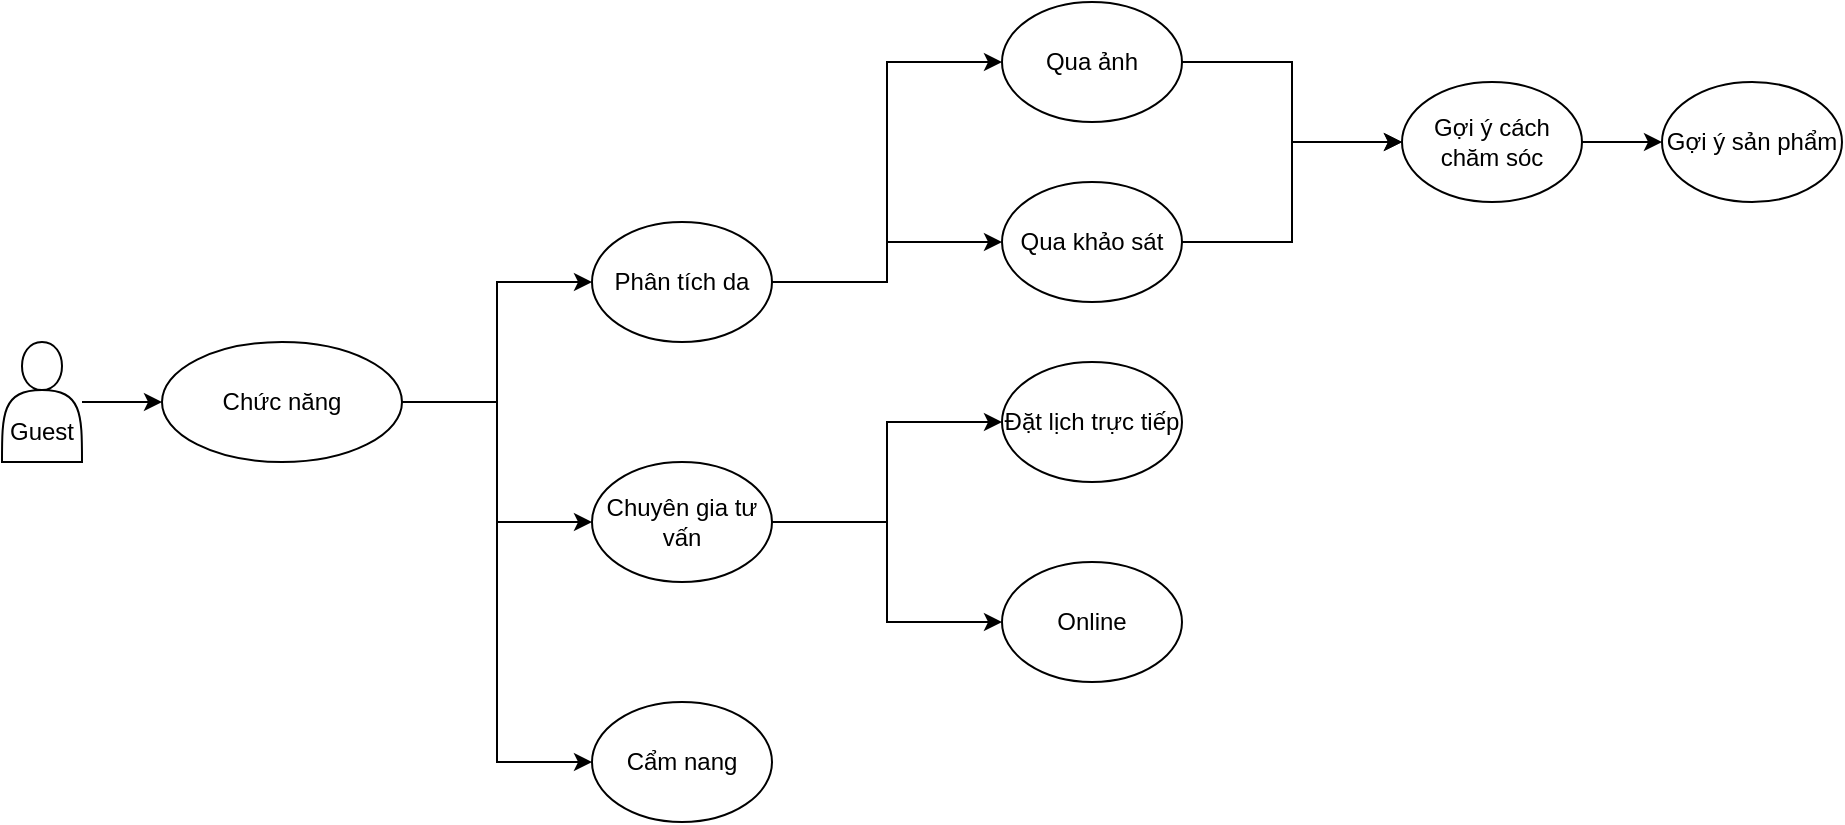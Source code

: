 <mxfile version="24.7.7">
  <diagram name="Page-1" id="bVIYpNYCum-NgFT7vBQZ">
    <mxGraphModel dx="1434" dy="744" grid="1" gridSize="10" guides="1" tooltips="1" connect="1" arrows="1" fold="1" page="1" pageScale="1" pageWidth="850" pageHeight="1100" math="0" shadow="0">
      <root>
        <mxCell id="0" />
        <mxCell id="1" parent="0" />
        <mxCell id="zjo078G5RI25TfbY9cQv-72" style="edgeStyle=orthogonalEdgeStyle;rounded=0;orthogonalLoop=1;jettySize=auto;html=1;entryX=0;entryY=0.5;entryDx=0;entryDy=0;" parent="1" source="zjo078G5RI25TfbY9cQv-18" target="zjo078G5RI25TfbY9cQv-70" edge="1">
          <mxGeometry relative="1" as="geometry" />
        </mxCell>
        <mxCell id="zjo078G5RI25TfbY9cQv-73" style="edgeStyle=orthogonalEdgeStyle;rounded=0;orthogonalLoop=1;jettySize=auto;html=1;entryX=0;entryY=0.5;entryDx=0;entryDy=0;" parent="1" source="zjo078G5RI25TfbY9cQv-18" target="zjo078G5RI25TfbY9cQv-71" edge="1">
          <mxGeometry relative="1" as="geometry" />
        </mxCell>
        <mxCell id="zjo078G5RI25TfbY9cQv-18" value="Chuyên gia tư vấn" style="ellipse;whiteSpace=wrap;html=1;" parent="1" vertex="1">
          <mxGeometry x="335" y="350" width="90" height="60" as="geometry" />
        </mxCell>
        <mxCell id="zjo078G5RI25TfbY9cQv-49" style="edgeStyle=orthogonalEdgeStyle;rounded=0;orthogonalLoop=1;jettySize=auto;html=1;" parent="1" source="zjo078G5RI25TfbY9cQv-45" target="zjo078G5RI25TfbY9cQv-18" edge="1">
          <mxGeometry relative="1" as="geometry" />
        </mxCell>
        <mxCell id="zjo078G5RI25TfbY9cQv-59" style="edgeStyle=orthogonalEdgeStyle;rounded=0;orthogonalLoop=1;jettySize=auto;html=1;" parent="1" source="zjo078G5RI25TfbY9cQv-45" target="zjo078G5RI25TfbY9cQv-58" edge="1">
          <mxGeometry relative="1" as="geometry" />
        </mxCell>
        <mxCell id="Yxggnad04uX287QkhcIc-2" style="edgeStyle=orthogonalEdgeStyle;rounded=0;orthogonalLoop=1;jettySize=auto;html=1;entryX=0;entryY=0.5;entryDx=0;entryDy=0;" edge="1" parent="1" source="zjo078G5RI25TfbY9cQv-45" target="Yxggnad04uX287QkhcIc-1">
          <mxGeometry relative="1" as="geometry" />
        </mxCell>
        <mxCell id="zjo078G5RI25TfbY9cQv-45" value="Chức năng" style="rounded=1;whiteSpace=wrap;html=1;shape=ellipse;perimeter=ellipsePerimeter;" parent="1" vertex="1">
          <mxGeometry x="120" y="290" width="120" height="60" as="geometry" />
        </mxCell>
        <mxCell id="zjo078G5RI25TfbY9cQv-86" style="edgeStyle=orthogonalEdgeStyle;rounded=0;orthogonalLoop=1;jettySize=auto;html=1;entryX=0;entryY=0.5;entryDx=0;entryDy=0;" parent="1" source="zjo078G5RI25TfbY9cQv-57" target="zjo078G5RI25TfbY9cQv-45" edge="1">
          <mxGeometry relative="1" as="geometry" />
        </mxCell>
        <mxCell id="zjo078G5RI25TfbY9cQv-57" value="&lt;div&gt;&lt;br&gt;&lt;/div&gt;&lt;div&gt;&lt;br&gt;&lt;/div&gt;&lt;div&gt;Guest&lt;/div&gt;" style="shape=actor;whiteSpace=wrap;html=1;" parent="1" vertex="1">
          <mxGeometry x="40" y="290" width="40" height="60" as="geometry" />
        </mxCell>
        <mxCell id="zjo078G5RI25TfbY9cQv-63" style="edgeStyle=orthogonalEdgeStyle;rounded=0;orthogonalLoop=1;jettySize=auto;html=1;entryX=0;entryY=0.5;entryDx=0;entryDy=0;" parent="1" source="zjo078G5RI25TfbY9cQv-58" target="zjo078G5RI25TfbY9cQv-60" edge="1">
          <mxGeometry relative="1" as="geometry" />
        </mxCell>
        <mxCell id="zjo078G5RI25TfbY9cQv-77" style="edgeStyle=orthogonalEdgeStyle;rounded=0;orthogonalLoop=1;jettySize=auto;html=1;" parent="1" source="zjo078G5RI25TfbY9cQv-58" target="zjo078G5RI25TfbY9cQv-76" edge="1">
          <mxGeometry relative="1" as="geometry" />
        </mxCell>
        <mxCell id="zjo078G5RI25TfbY9cQv-58" value="Phân tích da" style="ellipse;whiteSpace=wrap;html=1;" parent="1" vertex="1">
          <mxGeometry x="335" y="230" width="90" height="60" as="geometry" />
        </mxCell>
        <mxCell id="zjo078G5RI25TfbY9cQv-84" style="edgeStyle=orthogonalEdgeStyle;rounded=0;orthogonalLoop=1;jettySize=auto;html=1;entryX=0;entryY=0.5;entryDx=0;entryDy=0;" parent="1" source="zjo078G5RI25TfbY9cQv-60" target="zjo078G5RI25TfbY9cQv-66" edge="1">
          <mxGeometry relative="1" as="geometry" />
        </mxCell>
        <mxCell id="zjo078G5RI25TfbY9cQv-60" value="Qua ảnh" style="ellipse;whiteSpace=wrap;html=1;" parent="1" vertex="1">
          <mxGeometry x="540" y="120" width="90" height="60" as="geometry" />
        </mxCell>
        <mxCell id="zjo078G5RI25TfbY9cQv-88" style="edgeStyle=orthogonalEdgeStyle;rounded=0;orthogonalLoop=1;jettySize=auto;html=1;" parent="1" source="zjo078G5RI25TfbY9cQv-66" target="zjo078G5RI25TfbY9cQv-87" edge="1">
          <mxGeometry relative="1" as="geometry" />
        </mxCell>
        <mxCell id="zjo078G5RI25TfbY9cQv-66" value="Gợi ý cách chăm sóc&lt;span style=&quot;color: rgba(0, 0, 0, 0); font-family: monospace; font-size: 0px; text-align: start; text-wrap: nowrap;&quot;&gt;%3CmxGraphModel%3E%3Croot%3E%3CmxCell%20id%3D%220%22%2F%3E%3CmxCell%20id%3D%221%22%20parent%3D%220%22%2F%3E%3CmxCell%20id%3D%222%22%20value%3D%22Qua%20%E1%BA%A3nh%22%20style%3D%22ellipse%3BwhiteSpace%3Dwrap%3Bhtml%3D1%3B%22%20vertex%3D%221%22%20parent%3D%221%22%3E%3CmxGeometry%20x%3D%22710%22%20y%3D%2280%22%20width%3D%2290%22%20height%3D%2260%22%20as%3D%22geometry%22%2F%3E%3C%2FmxCell%3E%3C%2Froot%3E%3C%2FmxGraphModel%3E&lt;/span&gt;" style="ellipse;whiteSpace=wrap;html=1;" parent="1" vertex="1">
          <mxGeometry x="740" y="160" width="90" height="60" as="geometry" />
        </mxCell>
        <mxCell id="zjo078G5RI25TfbY9cQv-70" value="Online" style="ellipse;whiteSpace=wrap;html=1;" parent="1" vertex="1">
          <mxGeometry x="540" y="400" width="90" height="60" as="geometry" />
        </mxCell>
        <mxCell id="zjo078G5RI25TfbY9cQv-71" value="Đặt lịch trực tiếp" style="ellipse;whiteSpace=wrap;html=1;" parent="1" vertex="1">
          <mxGeometry x="540" y="300" width="90" height="60" as="geometry" />
        </mxCell>
        <mxCell id="zjo078G5RI25TfbY9cQv-90" style="edgeStyle=orthogonalEdgeStyle;rounded=0;orthogonalLoop=1;jettySize=auto;html=1;entryX=0;entryY=0.5;entryDx=0;entryDy=0;" parent="1" source="zjo078G5RI25TfbY9cQv-76" target="zjo078G5RI25TfbY9cQv-66" edge="1">
          <mxGeometry relative="1" as="geometry" />
        </mxCell>
        <mxCell id="zjo078G5RI25TfbY9cQv-76" value="Qua khảo sát" style="ellipse;whiteSpace=wrap;html=1;" parent="1" vertex="1">
          <mxGeometry x="540" y="210" width="90" height="60" as="geometry" />
        </mxCell>
        <mxCell id="zjo078G5RI25TfbY9cQv-87" value="Gợi ý sản phẩm" style="ellipse;whiteSpace=wrap;html=1;" parent="1" vertex="1">
          <mxGeometry x="870" y="160" width="90" height="60" as="geometry" />
        </mxCell>
        <mxCell id="Yxggnad04uX287QkhcIc-1" value="Cẩm nang" style="ellipse;whiteSpace=wrap;html=1;" vertex="1" parent="1">
          <mxGeometry x="335" y="470" width="90" height="60" as="geometry" />
        </mxCell>
      </root>
    </mxGraphModel>
  </diagram>
</mxfile>
